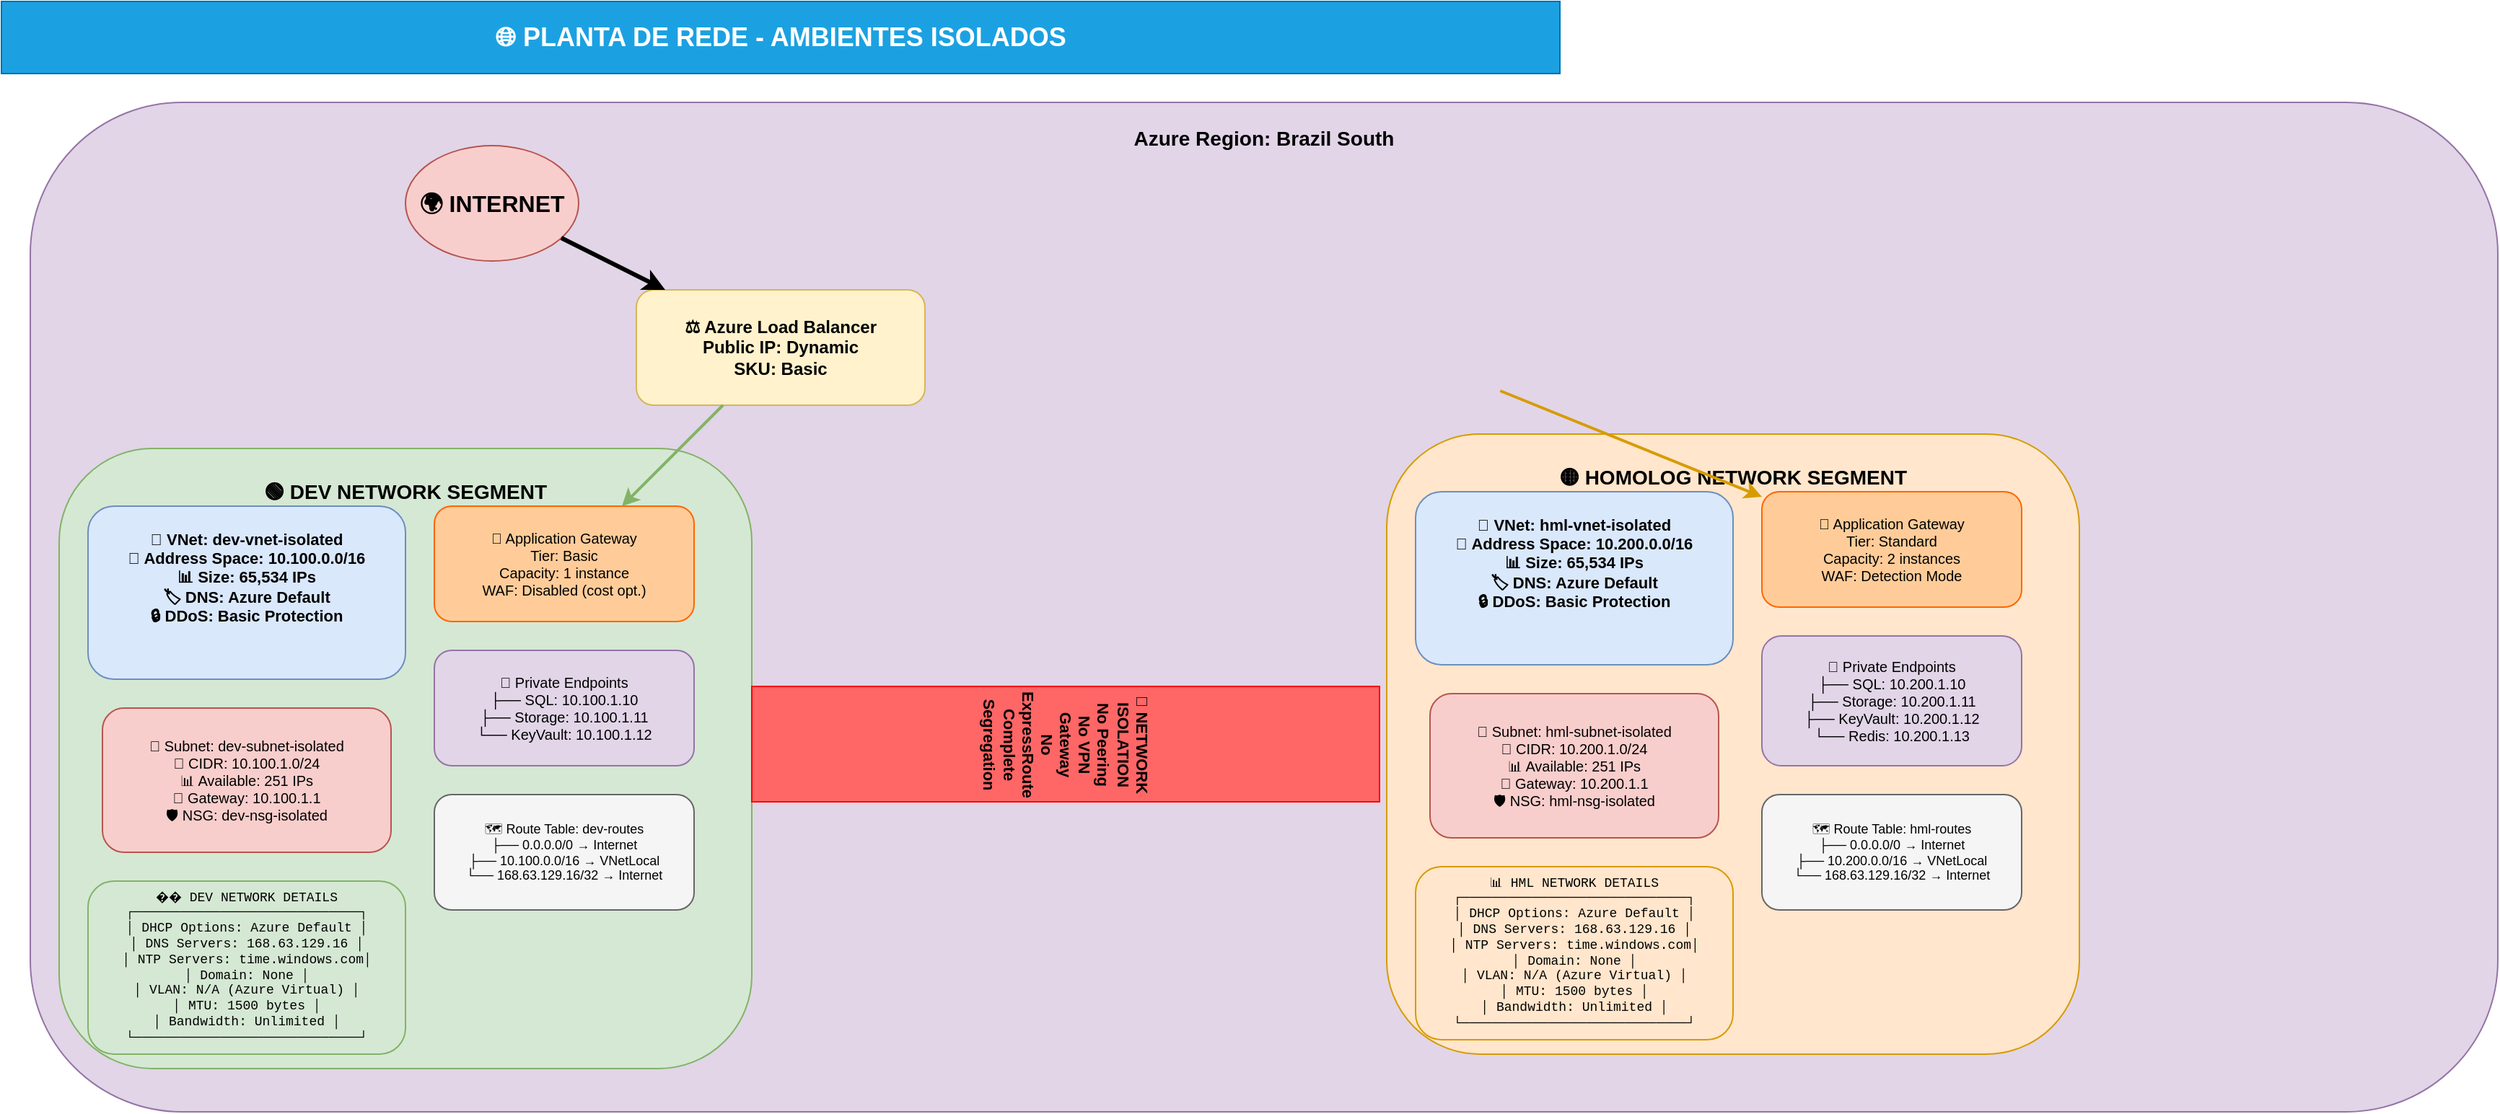 <mxfile version="28.0.6">
  <diagram name="Planta-de-Rede" id="planta-rede">
    <mxGraphModel dx="1281" dy="626" grid="1" gridSize="10" guides="1" tooltips="1" connect="1" arrows="1" fold="1" page="1" pageScale="1" pageWidth="1169" pageHeight="827" math="0" shadow="0">
      <root>
        <mxCell id="0" />
        <mxCell id="1" parent="0" />
        <mxCell id="title" value="🌐 PLANTA DE REDE - AMBIENTES ISOLADOS" style="rounded=0;whiteSpace=wrap;html=1;fillColor=#1ba1e2;strokeColor=#006EAF;fontSize=18;fontStyle=1;fontColor=#ffffff;" parent="1" vertex="1">
          <mxGeometry x="40" y="20" width="1080" height="50" as="geometry" />
        </mxCell>
        <mxCell id="azure-region" value="Azure Region: Brazil South" style="rounded=1;whiteSpace=wrap;html=1;fillColor=#e1d5e7;strokeColor=#9673a6;fontSize=14;fontStyle=1;verticalAlign=top;spacingTop=10;" parent="1" vertex="1">
          <mxGeometry x="60" y="90" width="1710" height="700" as="geometry" />
        </mxCell>
        <mxCell id="internet" value="🌍 INTERNET" style="ellipse;whiteSpace=wrap;html=1;fillColor=#f8cecc;strokeColor=#b85450;fontSize=16;fontStyle=1;" parent="1" vertex="1">
          <mxGeometry x="320" y="120" width="120" height="80" as="geometry" />
        </mxCell>
        <mxCell id="load-balancer" value="⚖️ Azure Load Balancer&#xa;Public IP: Dynamic&#xa;SKU: Basic" style="rounded=1;whiteSpace=wrap;html=1;fillColor=#fff2cc;strokeColor=#d6b656;fontSize=12;fontStyle=1;" parent="1" vertex="1">
          <mxGeometry x="480" y="220" width="200" height="80" as="geometry" />
        </mxCell>
        <mxCell id="dev-segment" value="🟢 DEV NETWORK SEGMENT" style="rounded=1;whiteSpace=wrap;html=1;fillColor=#d5e8d4;strokeColor=#82b366;fontSize=14;fontStyle=1;verticalAlign=top;spacingTop=15;" parent="1" vertex="1">
          <mxGeometry x="80" y="330" width="480" height="430" as="geometry" />
        </mxCell>
        <mxCell id="dev-vnet-detail" value="🔷 VNet: dev-vnet-isolated&#xa;📍 Address Space: 10.100.0.0/16&#xa;📊 Size: 65,534 IPs&#xa;🏷️ DNS: Azure Default&#xa;🔒 DDoS: Basic Protection" style="rounded=1;whiteSpace=wrap;html=1;fillColor=#dae8fc;strokeColor=#6c8ebf;fontSize=11;fontStyle=1;verticalAlign=top;spacingTop=10;" parent="1" vertex="1">
          <mxGeometry x="100" y="370" width="220" height="120" as="geometry" />
        </mxCell>
        <mxCell id="dev-subnet-detail" value="🔸 Subnet: dev-subnet-isolated&#xa;📍 CIDR: 10.100.1.0/24&#xa;📊 Available: 251 IPs&#xa;🚪 Gateway: 10.100.1.1&#xa;🛡️ NSG: dev-nsg-isolated" style="rounded=1;whiteSpace=wrap;html=1;fillColor=#f8cecc;strokeColor=#b85450;fontSize=10;" parent="1" vertex="1">
          <mxGeometry x="110" y="510" width="200" height="100" as="geometry" />
        </mxCell>
        <mxCell id="dev-appgw" value="🚪 Application Gateway&#xa;Tier: Basic&#xa;Capacity: 1 instance&#xa;WAF: Disabled (cost opt.)" style="rounded=1;whiteSpace=wrap;html=1;fillColor=#ffcc99;strokeColor=#ff6600;fontSize=10;" parent="1" vertex="1">
          <mxGeometry x="340" y="370" width="180" height="80" as="geometry" />
        </mxCell>
        <mxCell id="dev-endpoints" value="🔗 Private Endpoints&#xa;├── SQL: 10.100.1.10&#xa;├── Storage: 10.100.1.11&#xa;└── KeyVault: 10.100.1.12" style="rounded=1;whiteSpace=wrap;html=1;fillColor=#e1d5e7;strokeColor=#9673a6;fontSize=10;" parent="1" vertex="1">
          <mxGeometry x="340" y="470" width="180" height="80" as="geometry" />
        </mxCell>
        <mxCell id="dev-routes" value="🗺️ Route Table: dev-routes&#xa;├── 0.0.0.0/0 → Internet&#xa;├── 10.100.0.0/16 → VNetLocal&#xa;└── 168.63.129.16/32 → Internet" style="rounded=1;whiteSpace=wrap;html=1;fillColor=#f5f5f5;strokeColor=#666666;fontSize=9;" parent="1" vertex="1">
          <mxGeometry x="340" y="570" width="180" height="80" as="geometry" />
        </mxCell>
        <mxCell id="dev-network-details" value="�� DEV NETWORK DETAILS&#xa;┌─────────────────────────────┐&#xa;│ DHCP Options: Azure Default │&#xa;│ DNS Servers: 168.63.129.16  │&#xa;│ NTP Servers: time.windows.com│&#xa;│ Domain: None                 │&#xa;│ VLAN: N/A (Azure Virtual)   │&#xa;│ MTU: 1500 bytes             │&#xa;│ Bandwidth: Unlimited         │&#xa;└─────────────────────────────┘" style="rounded=1;whiteSpace=wrap;html=1;fillColor=#d5e8d4;strokeColor=#82b366;fontSize=9;fontFamily=Courier New;" parent="1" vertex="1">
          <mxGeometry x="100" y="630" width="220" height="120" as="geometry" />
        </mxCell>
        <mxCell id="hml-segment" value="🟡 HOMOLOG NETWORK SEGMENT" style="rounded=1;whiteSpace=wrap;html=1;fillColor=#ffe6cc;strokeColor=#d79b00;fontSize=14;fontStyle=1;verticalAlign=top;spacingTop=15;" parent="1" vertex="1">
          <mxGeometry x="1000" y="320" width="480" height="430" as="geometry" />
        </mxCell>
        <mxCell id="hml-vnet-detail" value="🔷 VNet: hml-vnet-isolated&#xa;📍 Address Space: 10.200.0.0/16&#xa;📊 Size: 65,534 IPs&#xa;🏷️ DNS: Azure Default&#xa;🔒 DDoS: Basic Protection" style="rounded=1;whiteSpace=wrap;html=1;fillColor=#dae8fc;strokeColor=#6c8ebf;fontSize=11;fontStyle=1;verticalAlign=top;spacingTop=10;" parent="1" vertex="1">
          <mxGeometry x="1020" y="360" width="220" height="120" as="geometry" />
        </mxCell>
        <mxCell id="hml-subnet-detail" value="🔸 Subnet: hml-subnet-isolated&#xa;📍 CIDR: 10.200.1.0/24&#xa;📊 Available: 251 IPs&#xa;🚪 Gateway: 10.200.1.1&#xa;🛡️ NSG: hml-nsg-isolated" style="rounded=1;whiteSpace=wrap;html=1;fillColor=#f8cecc;strokeColor=#b85450;fontSize=10;" parent="1" vertex="1">
          <mxGeometry x="1030" y="500" width="200" height="100" as="geometry" />
        </mxCell>
        <mxCell id="hml-appgw" value="🚪 Application Gateway&#xa;Tier: Standard&#xa;Capacity: 2 instances&#xa;WAF: Detection Mode" style="rounded=1;whiteSpace=wrap;html=1;fillColor=#ffcc99;strokeColor=#ff6600;fontSize=10;" parent="1" vertex="1">
          <mxGeometry x="1260" y="360" width="180" height="80" as="geometry" />
        </mxCell>
        <mxCell id="hml-endpoints" value="🔗 Private Endpoints&#xa;├── SQL: 10.200.1.10&#xa;├── Storage: 10.200.1.11&#xa;├── KeyVault: 10.200.1.12&#xa;└── Redis: 10.200.1.13" style="rounded=1;whiteSpace=wrap;html=1;fillColor=#e1d5e7;strokeColor=#9673a6;fontSize=10;" parent="1" vertex="1">
          <mxGeometry x="1260" y="460" width="180" height="90" as="geometry" />
        </mxCell>
        <mxCell id="hml-routes" value="🗺️ Route Table: hml-routes&#xa;├── 0.0.0.0/0 → Internet&#xa;├── 10.200.0.0/16 → VNetLocal&#xa;└── 168.63.129.16/32 → Internet" style="rounded=1;whiteSpace=wrap;html=1;fillColor=#f5f5f5;strokeColor=#666666;fontSize=9;" parent="1" vertex="1">
          <mxGeometry x="1260" y="570" width="180" height="80" as="geometry" />
        </mxCell>
        <mxCell id="hml-network-details" value="📊 HML NETWORK DETAILS&#xa;┌─────────────────────────────┐&#xa;│ DHCP Options: Azure Default │&#xa;│ DNS Servers: 168.63.129.16  │&#xa;│ NTP Servers: time.windows.com│&#xa;│ Domain: None                 │&#xa;│ VLAN: N/A (Azure Virtual)   │&#xa;│ MTU: 1500 bytes             │&#xa;│ Bandwidth: Unlimited         │&#xa;└─────────────────────────────┘" style="rounded=1;whiteSpace=wrap;html=1;fillColor=#ffe6cc;strokeColor=#d79b00;fontSize=9;fontFamily=Courier New;" parent="1" vertex="1">
          <mxGeometry x="1020" y="620" width="220" height="120" as="geometry" />
        </mxCell>
        <mxCell id="network-barrier" value="🚫 NETWORK ISOLATION&#xa;No Peering&#xa;No VPN Gateway&#xa;No ExpressRoute&#xa;Complete Segregation" style="rounded=0;whiteSpace=wrap;html=1;fillColor=#ff6666;strokeColor=#ff0000;fontSize=11;fontStyle=1;rotation=90;" parent="1" vertex="1">
          <mxGeometry x="737.5" y="317.5" width="80" height="435" as="geometry" />
        </mxCell>
        <mxCell id="conn-internet-lb" value="" style="endArrow=classic;html=1;strokeColor=#000000;strokeWidth=3;" parent="1" source="internet" target="load-balancer" edge="1">
          <mxGeometry width="50" height="50" relative="1" as="geometry">
            <mxPoint x="400" y="300" as="sourcePoint" />
            <mxPoint x="450" y="250" as="targetPoint" />
          </mxGeometry>
        </mxCell>
        <mxCell id="conn-lb-dev" value="" style="endArrow=classic;html=1;strokeColor=#82b366;strokeWidth=2;" parent="1" source="load-balancer" target="dev-appgw" edge="1">
          <mxGeometry width="50" height="50" relative="1" as="geometry">
            <mxPoint x="400" y="300" as="sourcePoint" />
            <mxPoint x="450" y="250" as="targetPoint" />
          </mxGeometry>
        </mxCell>
        <mxCell id="conn-lb-hml" value="" style="endArrow=classic;html=1;strokeColor=#d79b00;strokeWidth=2;" parent="1" target="hml-appgw" edge="1">
          <mxGeometry width="50" height="50" relative="1" as="geometry">
            <mxPoint x="1078.667" y="290" as="sourcePoint" />
            <mxPoint x="850" y="240" as="targetPoint" />
          </mxGeometry>
        </mxCell>
      </root>
    </mxGraphModel>
  </diagram>
</mxfile>
